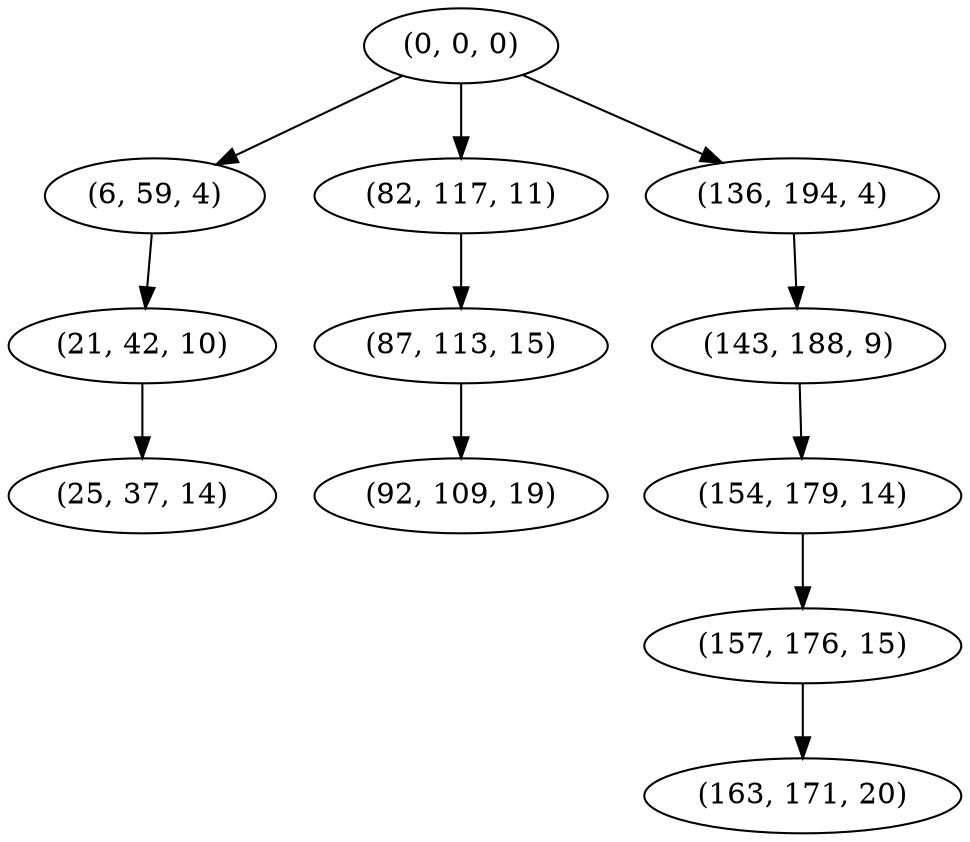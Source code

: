 digraph tree {
    "(0, 0, 0)";
    "(6, 59, 4)";
    "(21, 42, 10)";
    "(25, 37, 14)";
    "(82, 117, 11)";
    "(87, 113, 15)";
    "(92, 109, 19)";
    "(136, 194, 4)";
    "(143, 188, 9)";
    "(154, 179, 14)";
    "(157, 176, 15)";
    "(163, 171, 20)";
    "(0, 0, 0)" -> "(6, 59, 4)";
    "(0, 0, 0)" -> "(82, 117, 11)";
    "(0, 0, 0)" -> "(136, 194, 4)";
    "(6, 59, 4)" -> "(21, 42, 10)";
    "(21, 42, 10)" -> "(25, 37, 14)";
    "(82, 117, 11)" -> "(87, 113, 15)";
    "(87, 113, 15)" -> "(92, 109, 19)";
    "(136, 194, 4)" -> "(143, 188, 9)";
    "(143, 188, 9)" -> "(154, 179, 14)";
    "(154, 179, 14)" -> "(157, 176, 15)";
    "(157, 176, 15)" -> "(163, 171, 20)";
}
